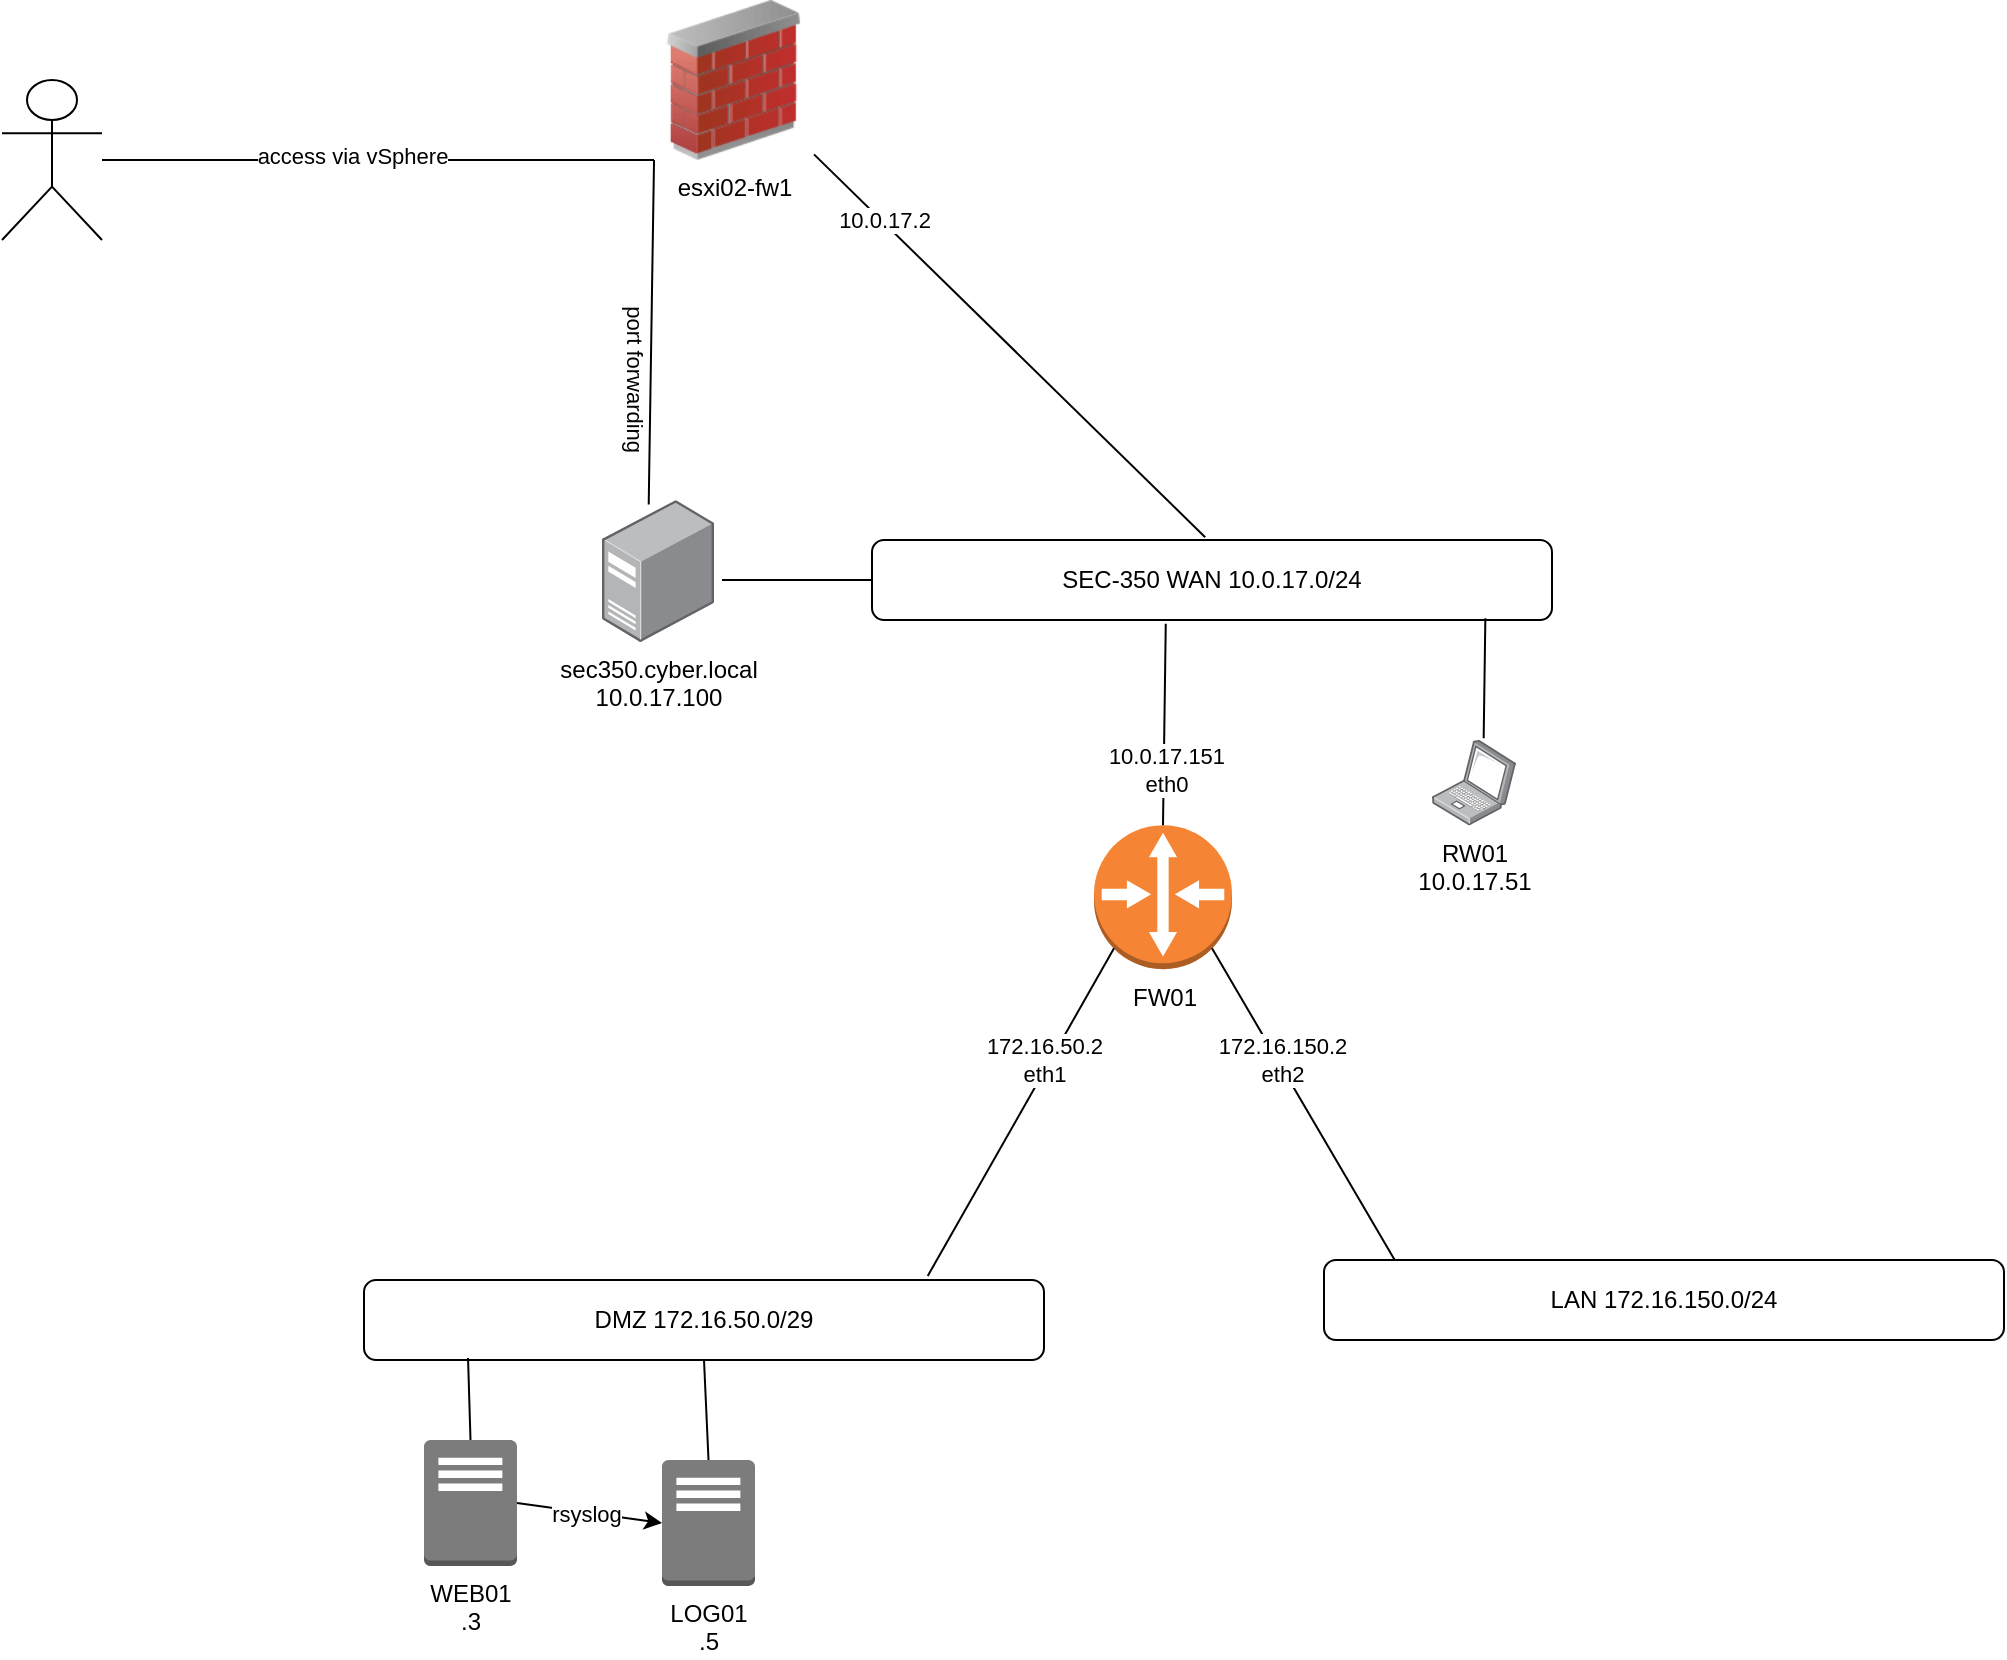 <mxfile version="26.0.6">
  <diagram name="Page-1" id="vxOPZugNCJ2shPD0R46R">
    <mxGraphModel dx="1687" dy="861" grid="1" gridSize="10" guides="1" tooltips="1" connect="1" arrows="1" fold="1" page="1" pageScale="1" pageWidth="550" pageHeight="1100" math="0" shadow="0">
      <root>
        <mxCell id="0" />
        <mxCell id="1" parent="0" />
        <mxCell id="WV4KZU-K2HEF4Ivt-XvY-5" value="SEC-350 WAN 10.0.17.0/24" style="rounded=1;whiteSpace=wrap;html=1;align=center;" parent="1" vertex="1">
          <mxGeometry x="485" y="360" width="340" height="40" as="geometry" />
        </mxCell>
        <mxCell id="WV4KZU-K2HEF4Ivt-XvY-7" value="LAN 172.16.150.0/24" style="rounded=1;whiteSpace=wrap;html=1;align=center;" parent="1" vertex="1">
          <mxGeometry x="711" y="720" width="340" height="40" as="geometry" />
        </mxCell>
        <mxCell id="WV4KZU-K2HEF4Ivt-XvY-8" value="DMZ 172.16.50.0/29" style="rounded=1;whiteSpace=wrap;html=1;align=center;" parent="1" vertex="1">
          <mxGeometry x="231" y="730" width="340" height="40" as="geometry" />
        </mxCell>
        <mxCell id="WV4KZU-K2HEF4Ivt-XvY-9" value="FW01" style="outlineConnect=0;dashed=0;verticalLabelPosition=bottom;verticalAlign=top;align=center;html=1;shape=mxgraph.aws3.router;fillColor=#F58534;gradientColor=none;" parent="1" vertex="1">
          <mxGeometry x="596" y="502.6" width="69" height="72" as="geometry" />
        </mxCell>
        <mxCell id="WV4KZU-K2HEF4Ivt-XvY-10" value="" style="endArrow=none;html=1;rounded=0;entryX=0.855;entryY=0.855;entryDx=0;entryDy=0;entryPerimeter=0;exitX=0.104;exitY=0;exitDx=0;exitDy=0;exitPerimeter=0;" parent="1" source="WV4KZU-K2HEF4Ivt-XvY-7" target="WV4KZU-K2HEF4Ivt-XvY-9" edge="1">
          <mxGeometry width="50" height="50" relative="1" as="geometry">
            <mxPoint x="921" y="710" as="sourcePoint" />
            <mxPoint x="971" y="660" as="targetPoint" />
          </mxGeometry>
        </mxCell>
        <mxCell id="WV4KZU-K2HEF4Ivt-XvY-12" value="172.16.150.2&lt;div&gt;eth2&lt;/div&gt;" style="edgeLabel;html=1;align=center;verticalAlign=middle;resizable=0;points=[];rotation=0;" parent="WV4KZU-K2HEF4Ivt-XvY-10" vertex="1" connectable="0">
          <mxGeometry x="0.002" y="2" relative="1" as="geometry">
            <mxPoint x="-9" y="-23" as="offset" />
          </mxGeometry>
        </mxCell>
        <mxCell id="WV4KZU-K2HEF4Ivt-XvY-15" value="" style="endArrow=none;html=1;rounded=0;entryX=0.145;entryY=0.855;entryDx=0;entryDy=0;entryPerimeter=0;exitX=0.829;exitY=-0.05;exitDx=0;exitDy=0;exitPerimeter=0;" parent="1" source="WV4KZU-K2HEF4Ivt-XvY-8" target="WV4KZU-K2HEF4Ivt-XvY-9" edge="1">
          <mxGeometry width="50" height="50" relative="1" as="geometry">
            <mxPoint x="491" y="560" as="sourcePoint" />
            <mxPoint x="541" y="510" as="targetPoint" />
          </mxGeometry>
        </mxCell>
        <mxCell id="WV4KZU-K2HEF4Ivt-XvY-16" value="172.16.50.2&lt;div&gt;eth1&lt;/div&gt;" style="edgeLabel;html=1;align=center;verticalAlign=middle;resizable=0;points=[];rotation=0;" parent="WV4KZU-K2HEF4Ivt-XvY-15" vertex="1" connectable="0">
          <mxGeometry x="0.4" y="-1" relative="1" as="geometry">
            <mxPoint x="-8" y="6" as="offset" />
          </mxGeometry>
        </mxCell>
        <mxCell id="WV4KZU-K2HEF4Ivt-XvY-17" value="WEB01&lt;div&gt;.3&lt;/div&gt;" style="outlineConnect=0;dashed=0;verticalLabelPosition=bottom;verticalAlign=top;align=center;html=1;shape=mxgraph.aws3.traditional_server;fillColor=#7D7C7C;gradientColor=none;" parent="1" vertex="1">
          <mxGeometry x="261" y="810" width="46.5" height="63" as="geometry" />
        </mxCell>
        <mxCell id="WV4KZU-K2HEF4Ivt-XvY-18" value="LOG01&lt;div&gt;.5&lt;/div&gt;" style="outlineConnect=0;dashed=0;verticalLabelPosition=bottom;verticalAlign=top;align=center;html=1;shape=mxgraph.aws3.traditional_server;fillColor=#7D7C7C;gradientColor=none;" parent="1" vertex="1">
          <mxGeometry x="380" y="820" width="46.5" height="63" as="geometry" />
        </mxCell>
        <mxCell id="WV4KZU-K2HEF4Ivt-XvY-20" value="" style="endArrow=none;html=1;rounded=0;entryX=0.5;entryY=0;entryDx=0;entryDy=0;entryPerimeter=0;exitX=0.5;exitY=1;exitDx=0;exitDy=0;" parent="1" source="WV4KZU-K2HEF4Ivt-XvY-8" target="WV4KZU-K2HEF4Ivt-XvY-18" edge="1">
          <mxGeometry width="50" height="50" relative="1" as="geometry">
            <mxPoint x="481" y="850" as="sourcePoint" />
            <mxPoint x="531" y="800" as="targetPoint" />
          </mxGeometry>
        </mxCell>
        <mxCell id="WV4KZU-K2HEF4Ivt-XvY-21" value="" style="endArrow=none;html=1;rounded=0;entryX=0.5;entryY=0;entryDx=0;entryDy=0;entryPerimeter=0;exitX=0.153;exitY=0.975;exitDx=0;exitDy=0;exitPerimeter=0;" parent="1" source="WV4KZU-K2HEF4Ivt-XvY-8" target="WV4KZU-K2HEF4Ivt-XvY-17" edge="1">
          <mxGeometry width="50" height="50" relative="1" as="geometry">
            <mxPoint x="481" y="850" as="sourcePoint" />
            <mxPoint x="531" y="800" as="targetPoint" />
          </mxGeometry>
        </mxCell>
        <mxCell id="WV4KZU-K2HEF4Ivt-XvY-22" value="RW01&lt;div&gt;10.0.17.51&lt;/div&gt;" style="image;points=[];aspect=fixed;html=1;align=center;shadow=0;dashed=0;image=img/lib/allied_telesis/computer_and_terminals/Laptop.svg;" parent="1" vertex="1">
          <mxGeometry x="765" y="460" width="42" height="42.6" as="geometry" />
        </mxCell>
        <mxCell id="WV4KZU-K2HEF4Ivt-XvY-23" value="" style="endArrow=none;html=1;rounded=0;entryX=0.5;entryY=0;entryDx=0;entryDy=0;entryPerimeter=0;exitX=0.432;exitY=1.047;exitDx=0;exitDy=0;exitPerimeter=0;" parent="1" source="WV4KZU-K2HEF4Ivt-XvY-5" target="WV4KZU-K2HEF4Ivt-XvY-9" edge="1">
          <mxGeometry width="50" height="50" relative="1" as="geometry">
            <mxPoint x="805" y="530" as="sourcePoint" />
            <mxPoint x="855" y="480" as="targetPoint" />
          </mxGeometry>
        </mxCell>
        <mxCell id="6gv1575Ye6TbEdJx1Vt9-2" value="10.0.17.151&lt;div&gt;eth0&lt;/div&gt;" style="edgeLabel;html=1;align=center;verticalAlign=middle;resizable=0;points=[];" parent="WV4KZU-K2HEF4Ivt-XvY-23" vertex="1" connectable="0">
          <mxGeometry x="0.452" y="1" relative="1" as="geometry">
            <mxPoint as="offset" />
          </mxGeometry>
        </mxCell>
        <mxCell id="WV4KZU-K2HEF4Ivt-XvY-24" value="" style="endArrow=none;html=1;rounded=0;entryX=0.615;entryY=-0.02;entryDx=0;entryDy=0;entryPerimeter=0;exitX=0.902;exitY=0.979;exitDx=0;exitDy=0;exitPerimeter=0;" parent="1" source="WV4KZU-K2HEF4Ivt-XvY-5" target="WV4KZU-K2HEF4Ivt-XvY-22" edge="1">
          <mxGeometry width="50" height="50" relative="1" as="geometry">
            <mxPoint x="725" y="500" as="sourcePoint" />
            <mxPoint x="775" y="450" as="targetPoint" />
          </mxGeometry>
        </mxCell>
        <mxCell id="WV4KZU-K2HEF4Ivt-XvY-25" value="esxi02-fw1" style="image;html=1;image=img/lib/clip_art/networking/Firewall_02_128x128.png" parent="1" vertex="1">
          <mxGeometry x="376.01" y="90" width="80" height="80" as="geometry" />
        </mxCell>
        <mxCell id="WV4KZU-K2HEF4Ivt-XvY-26" value="&lt;div&gt;&lt;br&gt;&lt;/div&gt;" style="shape=umlActor;verticalLabelPosition=bottom;verticalAlign=top;html=1;outlineConnect=0;" parent="1" vertex="1">
          <mxGeometry x="50" y="130" width="50" height="80" as="geometry" />
        </mxCell>
        <mxCell id="WV4KZU-K2HEF4Ivt-XvY-27" value="" style="endArrow=none;html=1;rounded=0;exitX=0;exitY=1;exitDx=0;exitDy=0;" parent="1" source="WV4KZU-K2HEF4Ivt-XvY-25" target="WV4KZU-K2HEF4Ivt-XvY-26" edge="1">
          <mxGeometry width="50" height="50" relative="1" as="geometry">
            <mxPoint x="460" y="390" as="sourcePoint" />
            <mxPoint x="510" y="340" as="targetPoint" />
          </mxGeometry>
        </mxCell>
        <mxCell id="6gv1575Ye6TbEdJx1Vt9-1" value="access via vSphere" style="edgeLabel;html=1;align=center;verticalAlign=middle;resizable=0;points=[];" parent="WV4KZU-K2HEF4Ivt-XvY-27" vertex="1" connectable="0">
          <mxGeometry x="0.131" y="-2" relative="1" as="geometry">
            <mxPoint x="5" as="offset" />
          </mxGeometry>
        </mxCell>
        <mxCell id="WV4KZU-K2HEF4Ivt-XvY-29" value="sec350.cyber.local&lt;div&gt;10.0.17.100&lt;/div&gt;" style="image;points=[];aspect=fixed;html=1;align=center;shadow=0;dashed=0;image=img/lib/allied_telesis/computer_and_terminals/Server_Desktop.svg;" parent="1" vertex="1">
          <mxGeometry x="350" y="340" width="56.01" height="71" as="geometry" />
        </mxCell>
        <mxCell id="WV4KZU-K2HEF4Ivt-XvY-30" value="" style="endArrow=none;html=1;rounded=0;entryX=0;entryY=1;entryDx=0;entryDy=0;exitX=0.417;exitY=0.031;exitDx=0;exitDy=0;exitPerimeter=0;" parent="1" source="WV4KZU-K2HEF4Ivt-XvY-29" target="WV4KZU-K2HEF4Ivt-XvY-25" edge="1">
          <mxGeometry width="50" height="50" relative="1" as="geometry">
            <mxPoint x="620" y="470" as="sourcePoint" />
            <mxPoint x="670" y="420" as="targetPoint" />
          </mxGeometry>
        </mxCell>
        <mxCell id="WV4KZU-K2HEF4Ivt-XvY-31" value="port forwarding" style="edgeLabel;html=1;align=center;verticalAlign=middle;resizable=0;points=[];rotation=90;" parent="WV4KZU-K2HEF4Ivt-XvY-30" vertex="1" connectable="0">
          <mxGeometry x="-0.27" y="1" relative="1" as="geometry">
            <mxPoint x="-7" as="offset" />
          </mxGeometry>
        </mxCell>
        <mxCell id="WV4KZU-K2HEF4Ivt-XvY-32" value="" style="endArrow=none;html=1;rounded=0;exitX=0;exitY=0.5;exitDx=0;exitDy=0;" parent="1" source="WV4KZU-K2HEF4Ivt-XvY-5" edge="1">
          <mxGeometry width="50" height="50" relative="1" as="geometry">
            <mxPoint x="570" y="440" as="sourcePoint" />
            <mxPoint x="410" y="380" as="targetPoint" />
          </mxGeometry>
        </mxCell>
        <mxCell id="WV4KZU-K2HEF4Ivt-XvY-33" value="" style="endArrow=none;html=1;rounded=0;entryX=1;entryY=0.965;entryDx=0;entryDy=0;entryPerimeter=0;exitX=0.49;exitY=-0.035;exitDx=0;exitDy=0;exitPerimeter=0;" parent="1" source="WV4KZU-K2HEF4Ivt-XvY-5" target="WV4KZU-K2HEF4Ivt-XvY-25" edge="1">
          <mxGeometry width="50" height="50" relative="1" as="geometry">
            <mxPoint x="600" y="310" as="sourcePoint" />
            <mxPoint x="650" y="260" as="targetPoint" />
          </mxGeometry>
        </mxCell>
        <mxCell id="WV4KZU-K2HEF4Ivt-XvY-34" value="10.0.17.2" style="edgeLabel;html=1;align=center;verticalAlign=middle;resizable=0;points=[];" parent="WV4KZU-K2HEF4Ivt-XvY-33" vertex="1" connectable="0">
          <mxGeometry x="0.736" y="-1" relative="1" as="geometry">
            <mxPoint x="8" y="8" as="offset" />
          </mxGeometry>
        </mxCell>
        <mxCell id="KeecYo_6x5I59RpJ1oB4-1" value="" style="endArrow=classic;html=1;rounded=0;exitX=1;exitY=0.5;exitDx=0;exitDy=0;exitPerimeter=0;entryX=0;entryY=0.5;entryDx=0;entryDy=0;entryPerimeter=0;" edge="1" parent="1" source="WV4KZU-K2HEF4Ivt-XvY-17" target="WV4KZU-K2HEF4Ivt-XvY-18">
          <mxGeometry width="50" height="50" relative="1" as="geometry">
            <mxPoint x="330" y="860" as="sourcePoint" />
            <mxPoint x="380" y="810" as="targetPoint" />
          </mxGeometry>
        </mxCell>
        <mxCell id="KeecYo_6x5I59RpJ1oB4-2" value="rsyslog" style="edgeLabel;html=1;align=center;verticalAlign=middle;resizable=0;points=[];" vertex="1" connectable="0" parent="KeecYo_6x5I59RpJ1oB4-1">
          <mxGeometry x="-0.038" relative="1" as="geometry">
            <mxPoint as="offset" />
          </mxGeometry>
        </mxCell>
      </root>
    </mxGraphModel>
  </diagram>
</mxfile>

